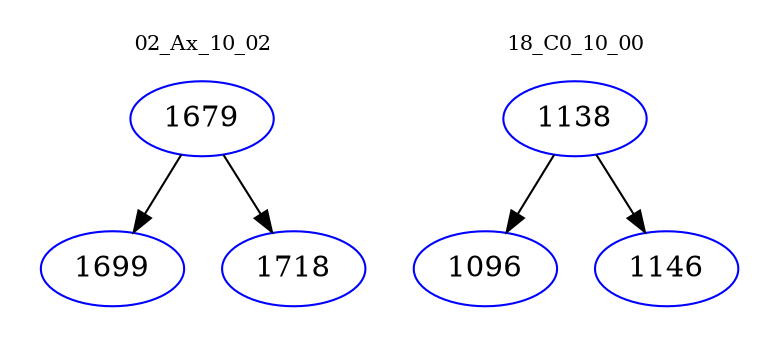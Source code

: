 digraph{
subgraph cluster_0 {
color = white
label = "02_Ax_10_02";
fontsize=10;
T0_1679 [label="1679", color="blue"]
T0_1679 -> T0_1699 [color="black"]
T0_1699 [label="1699", color="blue"]
T0_1679 -> T0_1718 [color="black"]
T0_1718 [label="1718", color="blue"]
}
subgraph cluster_1 {
color = white
label = "18_C0_10_00";
fontsize=10;
T1_1138 [label="1138", color="blue"]
T1_1138 -> T1_1096 [color="black"]
T1_1096 [label="1096", color="blue"]
T1_1138 -> T1_1146 [color="black"]
T1_1146 [label="1146", color="blue"]
}
}
